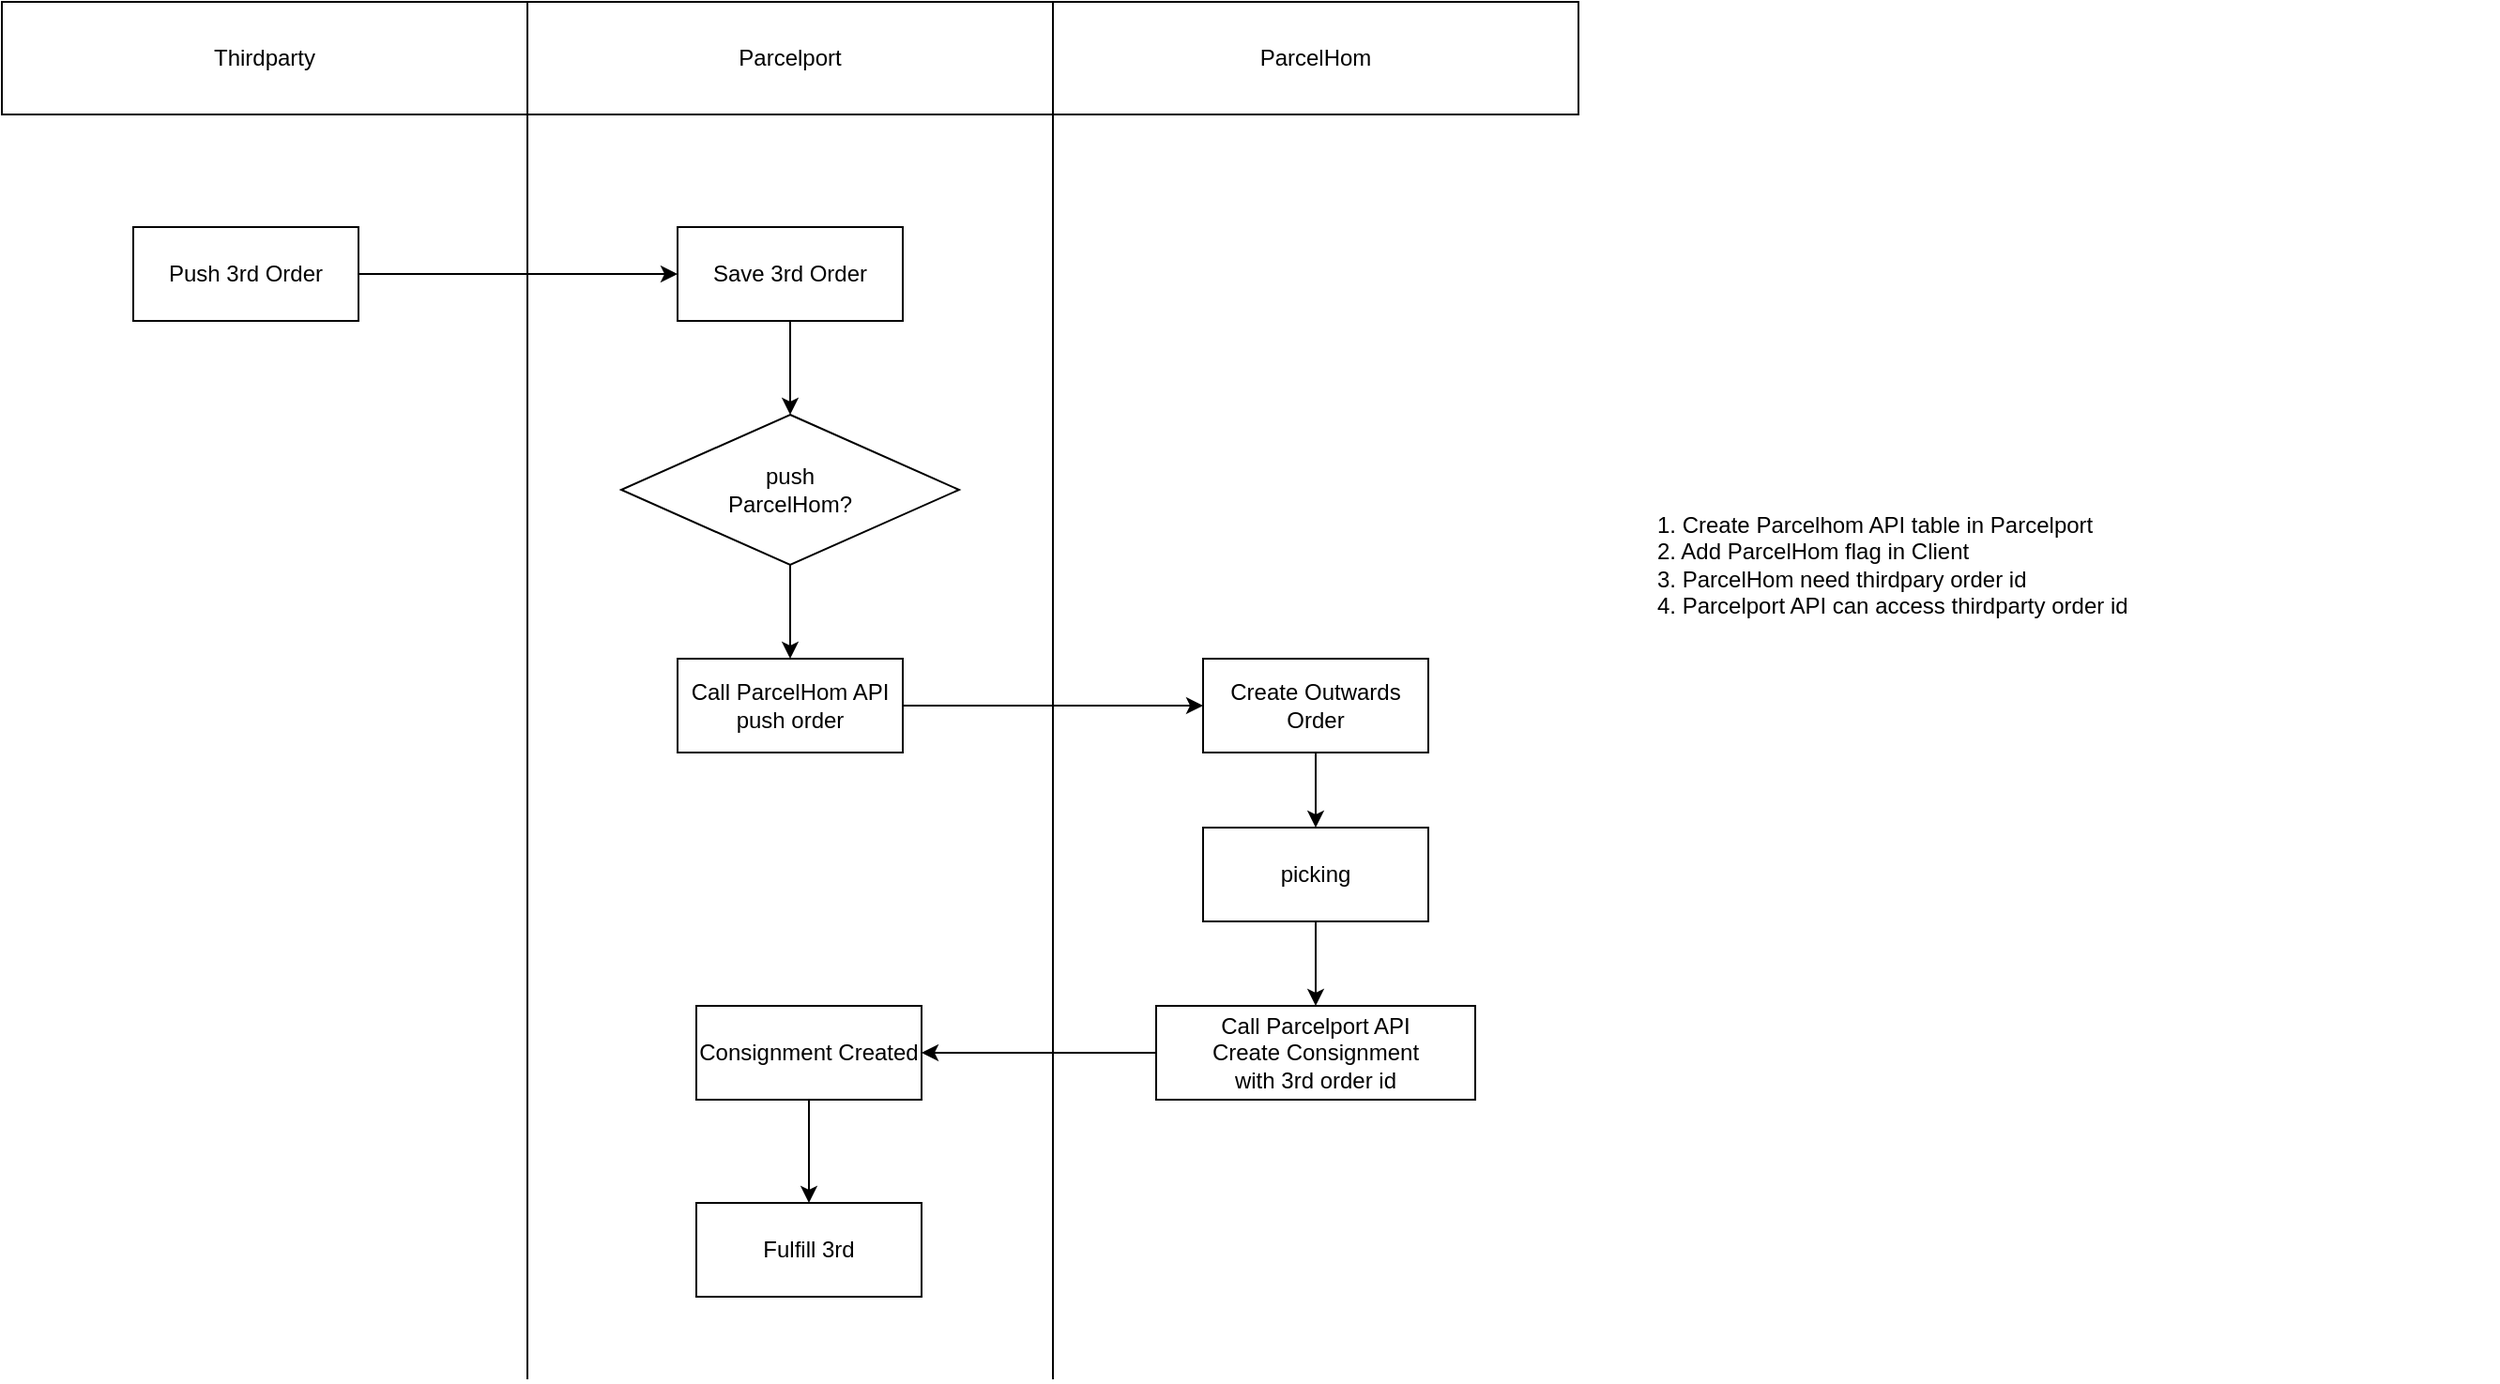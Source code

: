 <mxfile version="23.0.2" type="github">
  <diagram name="Page-1" id="xjQKykndbCt2BGKE1EX0">
    <mxGraphModel dx="1434" dy="772" grid="1" gridSize="10" guides="1" tooltips="1" connect="1" arrows="1" fold="1" page="1" pageScale="1" pageWidth="827" pageHeight="1169" math="0" shadow="0">
      <root>
        <mxCell id="0" />
        <mxCell id="1" parent="0" />
        <mxCell id="XmqYlcrU6ro_VFqoflqp-1" value="Thirdparty" style="rounded=0;whiteSpace=wrap;html=1;" vertex="1" parent="1">
          <mxGeometry width="280" height="60" as="geometry" />
        </mxCell>
        <mxCell id="XmqYlcrU6ro_VFqoflqp-2" value="" style="endArrow=none;html=1;rounded=0;" edge="1" parent="1">
          <mxGeometry width="50" height="50" relative="1" as="geometry">
            <mxPoint x="280" y="734" as="sourcePoint" />
            <mxPoint x="280" as="targetPoint" />
          </mxGeometry>
        </mxCell>
        <mxCell id="XmqYlcrU6ro_VFqoflqp-3" value="" style="endArrow=none;html=1;rounded=0;" edge="1" parent="1">
          <mxGeometry width="50" height="50" relative="1" as="geometry">
            <mxPoint x="560" y="734" as="sourcePoint" />
            <mxPoint x="560" as="targetPoint" />
          </mxGeometry>
        </mxCell>
        <mxCell id="XmqYlcrU6ro_VFqoflqp-4" value="Parcelport" style="rounded=0;whiteSpace=wrap;html=1;" vertex="1" parent="1">
          <mxGeometry x="280" width="280" height="60" as="geometry" />
        </mxCell>
        <mxCell id="XmqYlcrU6ro_VFqoflqp-5" value="ParcelHom" style="rounded=0;whiteSpace=wrap;html=1;" vertex="1" parent="1">
          <mxGeometry x="560" width="280" height="60" as="geometry" />
        </mxCell>
        <mxCell id="XmqYlcrU6ro_VFqoflqp-15" style="edgeStyle=orthogonalEdgeStyle;rounded=0;orthogonalLoop=1;jettySize=auto;html=1;entryX=0;entryY=0.5;entryDx=0;entryDy=0;" edge="1" parent="1" source="XmqYlcrU6ro_VFqoflqp-6" target="XmqYlcrU6ro_VFqoflqp-7">
          <mxGeometry relative="1" as="geometry" />
        </mxCell>
        <mxCell id="XmqYlcrU6ro_VFqoflqp-6" value="Push 3rd Order" style="rounded=0;whiteSpace=wrap;html=1;" vertex="1" parent="1">
          <mxGeometry x="70" y="120" width="120" height="50" as="geometry" />
        </mxCell>
        <mxCell id="XmqYlcrU6ro_VFqoflqp-16" style="edgeStyle=orthogonalEdgeStyle;rounded=0;orthogonalLoop=1;jettySize=auto;html=1;" edge="1" parent="1" source="XmqYlcrU6ro_VFqoflqp-7" target="XmqYlcrU6ro_VFqoflqp-8">
          <mxGeometry relative="1" as="geometry" />
        </mxCell>
        <mxCell id="XmqYlcrU6ro_VFqoflqp-7" value="Save 3rd Order" style="rounded=0;whiteSpace=wrap;html=1;" vertex="1" parent="1">
          <mxGeometry x="360" y="120" width="120" height="50" as="geometry" />
        </mxCell>
        <mxCell id="XmqYlcrU6ro_VFqoflqp-17" style="edgeStyle=orthogonalEdgeStyle;rounded=0;orthogonalLoop=1;jettySize=auto;html=1;" edge="1" parent="1" source="XmqYlcrU6ro_VFqoflqp-8" target="XmqYlcrU6ro_VFqoflqp-9">
          <mxGeometry relative="1" as="geometry" />
        </mxCell>
        <mxCell id="XmqYlcrU6ro_VFqoflqp-8" value="push &lt;br&gt;ParcelHom?" style="rhombus;whiteSpace=wrap;html=1;" vertex="1" parent="1">
          <mxGeometry x="330" y="220" width="180" height="80" as="geometry" />
        </mxCell>
        <mxCell id="XmqYlcrU6ro_VFqoflqp-18" style="edgeStyle=orthogonalEdgeStyle;rounded=0;orthogonalLoop=1;jettySize=auto;html=1;entryX=0;entryY=0.5;entryDx=0;entryDy=0;" edge="1" parent="1" source="XmqYlcrU6ro_VFqoflqp-9" target="XmqYlcrU6ro_VFqoflqp-10">
          <mxGeometry relative="1" as="geometry" />
        </mxCell>
        <mxCell id="XmqYlcrU6ro_VFqoflqp-9" value="Call ParcelHom API&lt;br&gt;push order" style="rounded=0;whiteSpace=wrap;html=1;" vertex="1" parent="1">
          <mxGeometry x="360" y="350" width="120" height="50" as="geometry" />
        </mxCell>
        <mxCell id="XmqYlcrU6ro_VFqoflqp-19" value="" style="edgeStyle=orthogonalEdgeStyle;rounded=0;orthogonalLoop=1;jettySize=auto;html=1;" edge="1" parent="1" source="XmqYlcrU6ro_VFqoflqp-10" target="XmqYlcrU6ro_VFqoflqp-11">
          <mxGeometry relative="1" as="geometry" />
        </mxCell>
        <mxCell id="XmqYlcrU6ro_VFqoflqp-10" value="Create Outwards&lt;br&gt;Order" style="rounded=0;whiteSpace=wrap;html=1;" vertex="1" parent="1">
          <mxGeometry x="640" y="350" width="120" height="50" as="geometry" />
        </mxCell>
        <mxCell id="XmqYlcrU6ro_VFqoflqp-20" value="" style="edgeStyle=orthogonalEdgeStyle;rounded=0;orthogonalLoop=1;jettySize=auto;html=1;" edge="1" parent="1" source="XmqYlcrU6ro_VFqoflqp-11" target="XmqYlcrU6ro_VFqoflqp-12">
          <mxGeometry relative="1" as="geometry" />
        </mxCell>
        <mxCell id="XmqYlcrU6ro_VFqoflqp-11" value="picking" style="rounded=0;whiteSpace=wrap;html=1;" vertex="1" parent="1">
          <mxGeometry x="640" y="440" width="120" height="50" as="geometry" />
        </mxCell>
        <mxCell id="XmqYlcrU6ro_VFqoflqp-21" style="edgeStyle=orthogonalEdgeStyle;rounded=0;orthogonalLoop=1;jettySize=auto;html=1;entryX=1;entryY=0.5;entryDx=0;entryDy=0;" edge="1" parent="1" source="XmqYlcrU6ro_VFqoflqp-12" target="XmqYlcrU6ro_VFqoflqp-13">
          <mxGeometry relative="1" as="geometry" />
        </mxCell>
        <mxCell id="XmqYlcrU6ro_VFqoflqp-12" value="Call Parcelport API&lt;br&gt;Create Consignment&lt;br&gt;with 3rd order id" style="rounded=0;whiteSpace=wrap;html=1;" vertex="1" parent="1">
          <mxGeometry x="615" y="535" width="170" height="50" as="geometry" />
        </mxCell>
        <mxCell id="XmqYlcrU6ro_VFqoflqp-22" style="edgeStyle=orthogonalEdgeStyle;rounded=0;orthogonalLoop=1;jettySize=auto;html=1;" edge="1" parent="1" source="XmqYlcrU6ro_VFqoflqp-13" target="XmqYlcrU6ro_VFqoflqp-14">
          <mxGeometry relative="1" as="geometry" />
        </mxCell>
        <mxCell id="XmqYlcrU6ro_VFqoflqp-13" value="Consignment Created" style="rounded=0;whiteSpace=wrap;html=1;" vertex="1" parent="1">
          <mxGeometry x="370" y="535" width="120" height="50" as="geometry" />
        </mxCell>
        <mxCell id="XmqYlcrU6ro_VFqoflqp-14" value="Fulfill 3rd" style="rounded=0;whiteSpace=wrap;html=1;" vertex="1" parent="1">
          <mxGeometry x="370" y="640" width="120" height="50" as="geometry" />
        </mxCell>
        <mxCell id="XmqYlcrU6ro_VFqoflqp-23" value="&lt;div style=&quot;&quot;&gt;&lt;span style=&quot;background-color: initial;&quot;&gt;1. Create Parcelhom API table in Parcelport&lt;/span&gt;&lt;/div&gt;&lt;div style=&quot;&quot;&gt;&lt;span style=&quot;background-color: initial;&quot;&gt;2. Add ParcelHom flag in Client&lt;/span&gt;&lt;/div&gt;&lt;div style=&quot;&quot;&gt;&lt;span style=&quot;background-color: initial;&quot;&gt;3. ParcelHom need thirdpary order id&lt;/span&gt;&lt;/div&gt;&lt;div style=&quot;&quot;&gt;&lt;span style=&quot;background-color: initial;&quot;&gt;4. Parcelport API can access thirdparty order id&lt;/span&gt;&lt;/div&gt;" style="text;html=1;strokeColor=none;fillColor=none;align=left;verticalAlign=middle;whiteSpace=wrap;rounded=0;" vertex="1" parent="1">
          <mxGeometry x="880" y="130" width="450" height="340" as="geometry" />
        </mxCell>
      </root>
    </mxGraphModel>
  </diagram>
</mxfile>
